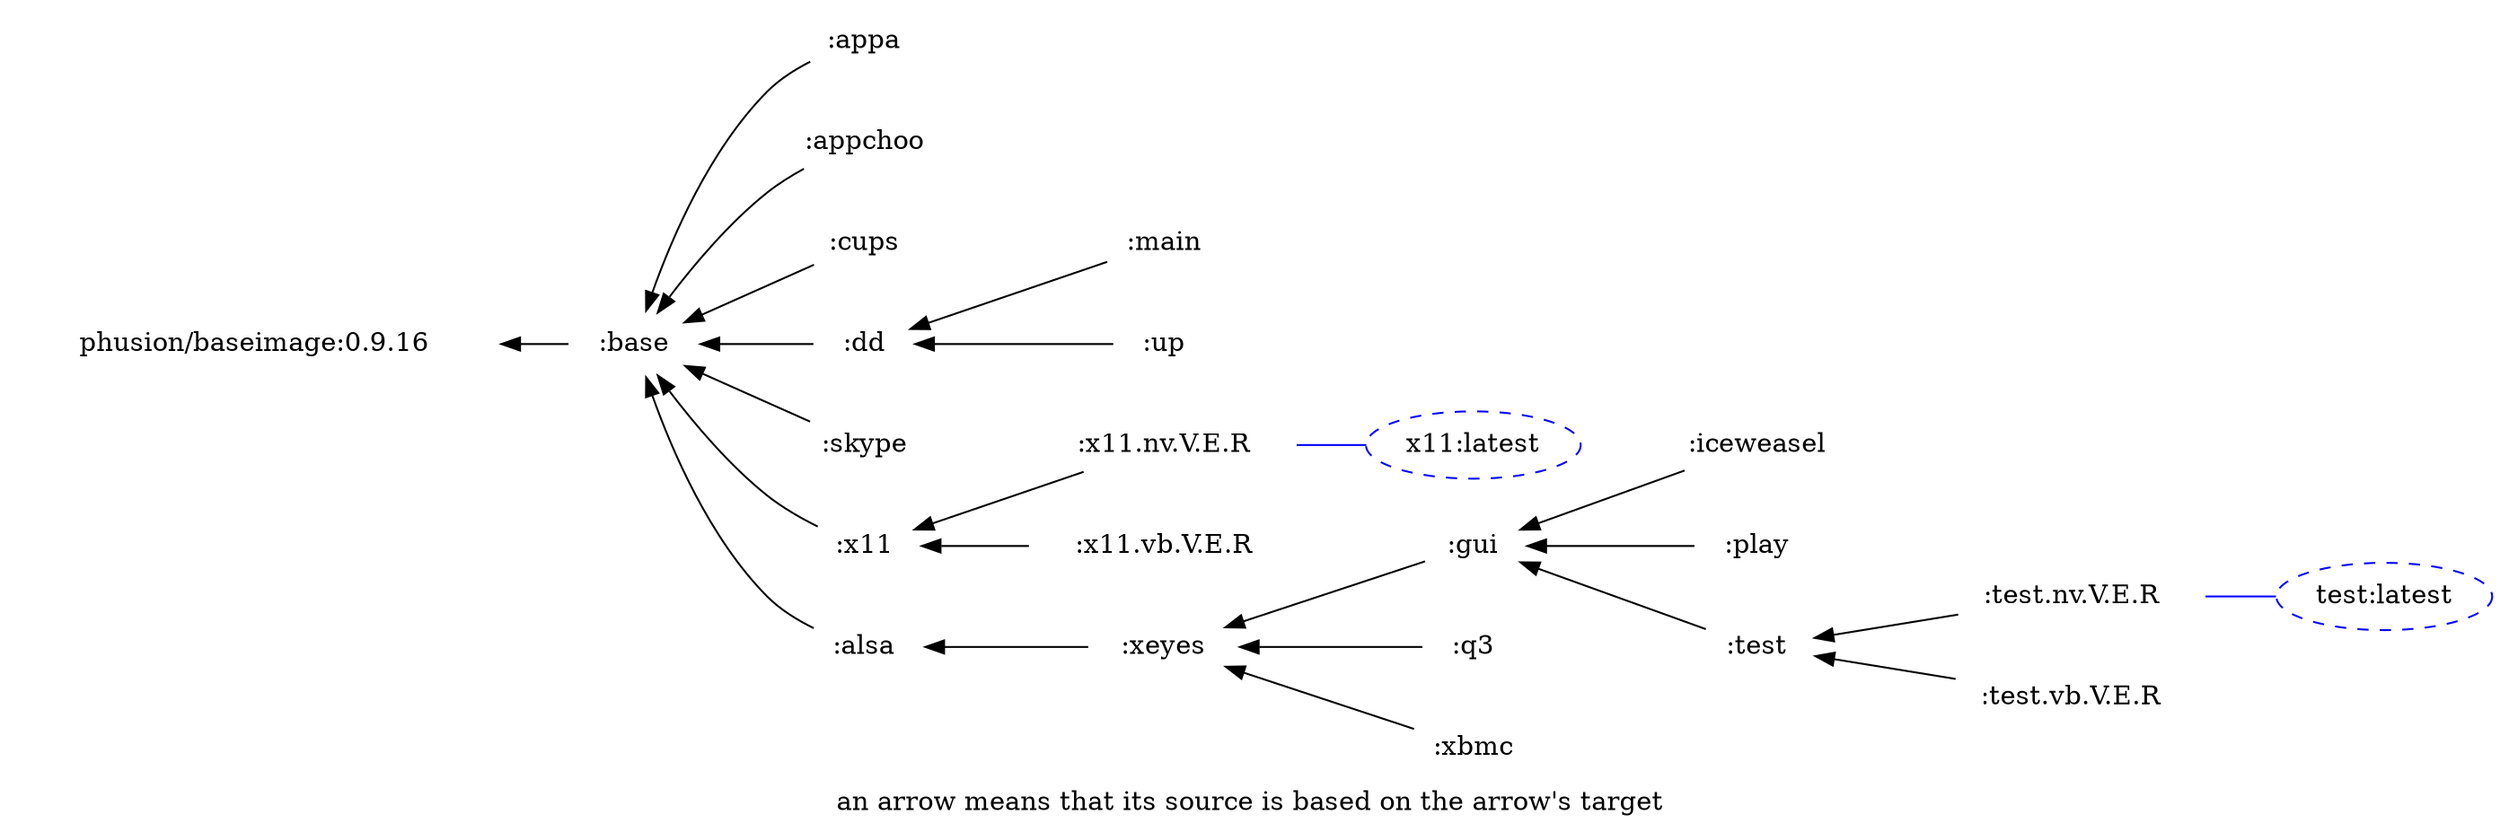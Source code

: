 digraph deps{ graph [label="an arrow means that its source is based on the arrow's target", labelloc=b]; node [color=white]; rankdir = RL;
":alsa" -> ":base" ;
":appa" -> ":base" ;
":appchoo" -> ":base" ;
":base" -> "phusion/baseimage:0.9.16" ;
":cups" -> ":base" ;
":dd" -> ":base" ;
":gui" -> ":xeyes" ;
":iceweasel" -> ":gui" ;
":main" -> ":dd" ;
":play" -> ":gui" ;
":q3" -> ":xeyes" ;
":skype" -> ":base" ;
":test" -> ":gui" ;
":up" -> ":dd" ;
":x11" -> ":base" ;
":xbmc" -> ":xeyes" ;
":xeyes" -> ":alsa" ;
":x11.nv.V.E.R" -> ":x11" ;
":x11.vb.V.E.R" -> ":x11" ;
":test.nv.V.E.R" -> ":test" ;
":test.vb.V.E.R" -> ":test" ;
"x11:latest" -> ":x11.nv.V.E.R" [dir=none color="blue" ] ;
"test:latest" -> ":test.nv.V.E.R" [dir=none color="blue" ] ;
"x11:latest" [color="blue" style="dashed"]; 
"test:latest" [color="blue" style="dashed"]; 
}
